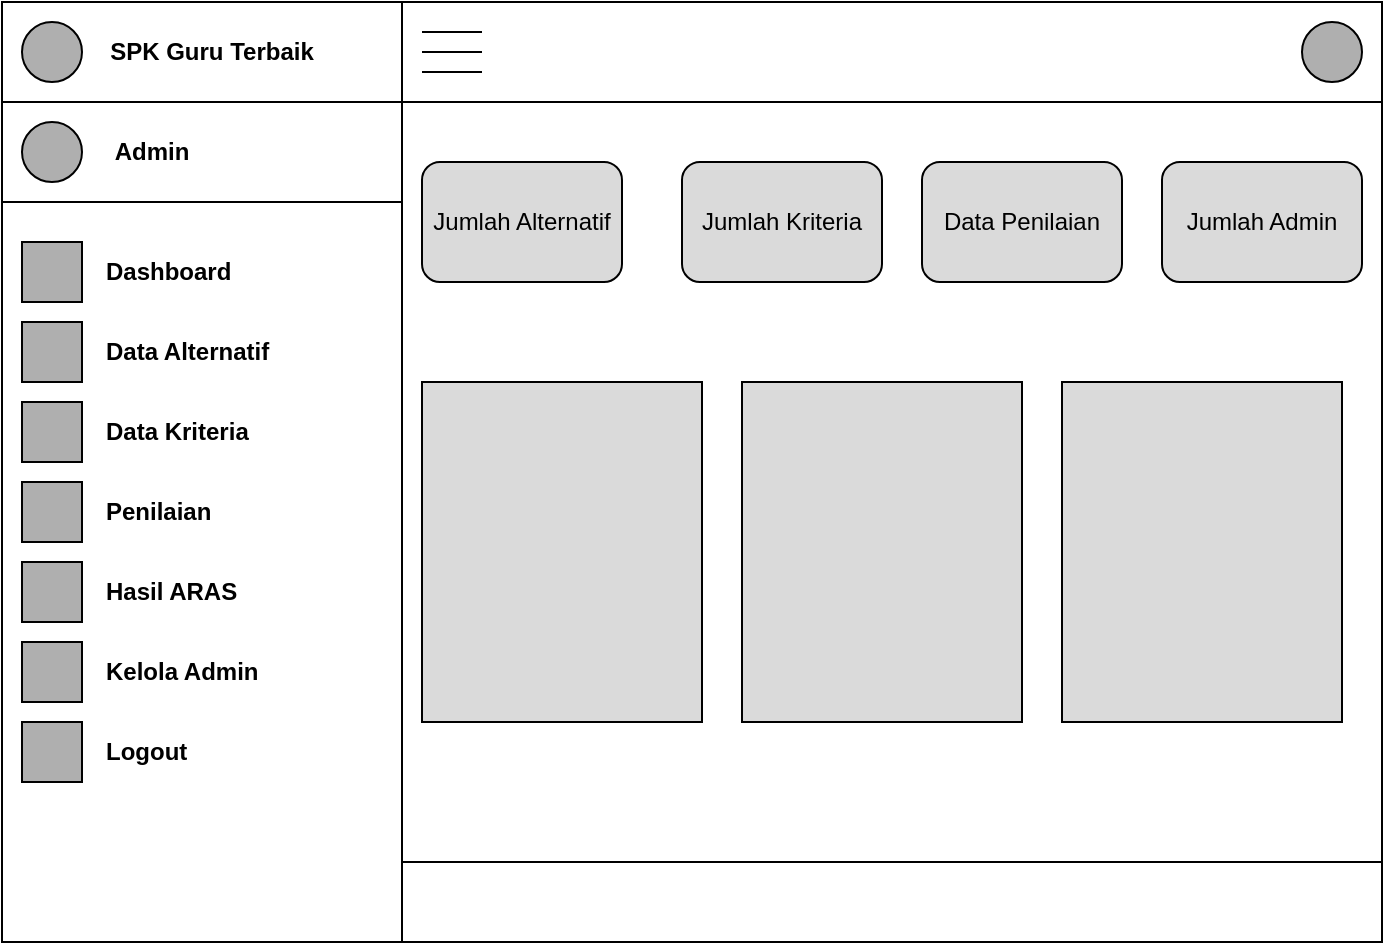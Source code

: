 <mxfile version="27.2.0">
  <diagram name="Page-1" id="xK95l9zC4GOYJRdqOB2q">
    <mxGraphModel dx="1307" dy="507" grid="1" gridSize="10" guides="1" tooltips="1" connect="1" arrows="1" fold="1" page="1" pageScale="1" pageWidth="850" pageHeight="1100" math="0" shadow="0">
      <root>
        <mxCell id="0" />
        <mxCell id="1" parent="0" />
        <mxCell id="CZyFofMT-6BepxbUikvj-1" value="" style="rounded=0;whiteSpace=wrap;html=1;movable=0;resizable=0;rotatable=0;deletable=0;editable=0;locked=1;connectable=0;" vertex="1" parent="1">
          <mxGeometry x="80" y="40" width="690" height="470" as="geometry" />
        </mxCell>
        <mxCell id="CZyFofMT-6BepxbUikvj-2" value="" style="endArrow=none;html=1;rounded=0;movable=0;resizable=0;rotatable=0;deletable=0;editable=0;locked=1;connectable=0;fillColor=none;strokeColor=default;" edge="1" parent="1">
          <mxGeometry width="50" height="50" relative="1" as="geometry">
            <mxPoint x="280" y="510" as="sourcePoint" />
            <mxPoint x="280" y="40" as="targetPoint" />
          </mxGeometry>
        </mxCell>
        <mxCell id="CZyFofMT-6BepxbUikvj-4" value="" style="endArrow=none;html=1;rounded=0;movable=0;resizable=0;rotatable=0;deletable=0;editable=0;locked=1;connectable=0;fillColor=none;strokeColor=default;" edge="1" parent="1">
          <mxGeometry width="50" height="50" relative="1" as="geometry">
            <mxPoint x="80" y="90" as="sourcePoint" />
            <mxPoint x="280" y="90" as="targetPoint" />
          </mxGeometry>
        </mxCell>
        <mxCell id="CZyFofMT-6BepxbUikvj-5" value="" style="ellipse;whiteSpace=wrap;html=1;aspect=fixed;fillColor=#AFAFAF;movable=0;resizable=0;rotatable=0;deletable=0;editable=0;locked=1;connectable=0;" vertex="1" parent="1">
          <mxGeometry x="90" y="50" width="30" height="30" as="geometry" />
        </mxCell>
        <mxCell id="CZyFofMT-6BepxbUikvj-6" value="&lt;b&gt;SPK Guru Terbaik&lt;/b&gt;" style="text;html=1;align=center;verticalAlign=middle;whiteSpace=wrap;rounded=0;movable=0;resizable=0;rotatable=0;deletable=0;editable=0;locked=1;connectable=0;" vertex="1" parent="1">
          <mxGeometry x="130" y="50" width="110" height="30" as="geometry" />
        </mxCell>
        <mxCell id="CZyFofMT-6BepxbUikvj-7" value="" style="endArrow=none;html=1;rounded=0;movable=0;resizable=0;rotatable=0;deletable=0;editable=0;locked=1;connectable=0;fillColor=none;strokeColor=default;" edge="1" parent="1">
          <mxGeometry width="50" height="50" relative="1" as="geometry">
            <mxPoint x="80" y="140" as="sourcePoint" />
            <mxPoint x="280" y="140" as="targetPoint" />
          </mxGeometry>
        </mxCell>
        <mxCell id="CZyFofMT-6BepxbUikvj-8" value="" style="ellipse;whiteSpace=wrap;html=1;aspect=fixed;fillColor=#AFAFAF;movable=0;resizable=0;rotatable=0;deletable=0;editable=0;locked=1;connectable=0;" vertex="1" parent="1">
          <mxGeometry x="90" y="100" width="30" height="30" as="geometry" />
        </mxCell>
        <mxCell id="CZyFofMT-6BepxbUikvj-9" value="&lt;b&gt;Admin&lt;/b&gt;" style="text;html=1;align=center;verticalAlign=middle;whiteSpace=wrap;rounded=0;movable=0;resizable=0;rotatable=0;deletable=0;editable=0;locked=1;connectable=0;" vertex="1" parent="1">
          <mxGeometry x="130" y="100" width="50" height="30" as="geometry" />
        </mxCell>
        <mxCell id="CZyFofMT-6BepxbUikvj-10" value="" style="whiteSpace=wrap;html=1;aspect=fixed;fillColor=#AFAFAF;movable=0;resizable=0;rotatable=0;deletable=0;editable=0;locked=1;connectable=0;" vertex="1" parent="1">
          <mxGeometry x="90" y="160" width="30" height="30" as="geometry" />
        </mxCell>
        <mxCell id="CZyFofMT-6BepxbUikvj-11" value="" style="whiteSpace=wrap;html=1;aspect=fixed;fillColor=#AFAFAF;movable=0;resizable=0;rotatable=0;deletable=0;editable=0;locked=1;connectable=0;" vertex="1" parent="1">
          <mxGeometry x="90" y="200" width="30" height="30" as="geometry" />
        </mxCell>
        <mxCell id="CZyFofMT-6BepxbUikvj-12" value="" style="whiteSpace=wrap;html=1;aspect=fixed;fillColor=#AFAFAF;movable=0;resizable=0;rotatable=0;deletable=0;editable=0;locked=1;connectable=0;" vertex="1" parent="1">
          <mxGeometry x="90" y="240" width="30" height="30" as="geometry" />
        </mxCell>
        <mxCell id="CZyFofMT-6BepxbUikvj-13" value="" style="whiteSpace=wrap;html=1;aspect=fixed;fillColor=#AFAFAF;movable=0;resizable=0;rotatable=0;deletable=0;editable=0;locked=1;connectable=0;" vertex="1" parent="1">
          <mxGeometry x="90" y="280" width="30" height="30" as="geometry" />
        </mxCell>
        <mxCell id="CZyFofMT-6BepxbUikvj-14" value="" style="whiteSpace=wrap;html=1;aspect=fixed;fillColor=#AFAFAF;movable=0;resizable=0;rotatable=0;deletable=0;editable=0;locked=1;connectable=0;" vertex="1" parent="1">
          <mxGeometry x="90" y="320" width="30" height="30" as="geometry" />
        </mxCell>
        <mxCell id="CZyFofMT-6BepxbUikvj-15" value="" style="whiteSpace=wrap;html=1;aspect=fixed;fillColor=#AFAFAF;movable=0;resizable=0;rotatable=0;deletable=0;editable=0;locked=1;connectable=0;" vertex="1" parent="1">
          <mxGeometry x="90" y="360" width="30" height="30" as="geometry" />
        </mxCell>
        <mxCell id="CZyFofMT-6BepxbUikvj-16" value="" style="whiteSpace=wrap;html=1;aspect=fixed;fillColor=#AFAFAF;movable=0;resizable=0;rotatable=0;deletable=0;editable=0;locked=1;connectable=0;" vertex="1" parent="1">
          <mxGeometry x="90" y="400" width="30" height="30" as="geometry" />
        </mxCell>
        <mxCell id="CZyFofMT-6BepxbUikvj-17" value="&lt;b&gt;Dashboard&lt;/b&gt;" style="text;html=1;align=left;verticalAlign=middle;whiteSpace=wrap;rounded=0;movable=0;resizable=0;rotatable=0;deletable=0;editable=0;locked=1;connectable=0;" vertex="1" parent="1">
          <mxGeometry x="130" y="160" width="110" height="30" as="geometry" />
        </mxCell>
        <mxCell id="CZyFofMT-6BepxbUikvj-19" value="&lt;b&gt;Data Alternatif&lt;/b&gt;" style="text;html=1;align=left;verticalAlign=middle;whiteSpace=wrap;rounded=0;movable=0;resizable=0;rotatable=0;deletable=0;editable=0;locked=1;connectable=0;" vertex="1" parent="1">
          <mxGeometry x="130" y="200" width="110" height="30" as="geometry" />
        </mxCell>
        <mxCell id="CZyFofMT-6BepxbUikvj-20" value="&lt;b&gt;Data Kriteria&lt;/b&gt;" style="text;html=1;align=left;verticalAlign=middle;whiteSpace=wrap;rounded=0;movable=0;resizable=0;rotatable=0;deletable=0;editable=0;locked=1;connectable=0;" vertex="1" parent="1">
          <mxGeometry x="130" y="240" width="110" height="30" as="geometry" />
        </mxCell>
        <mxCell id="CZyFofMT-6BepxbUikvj-21" value="&lt;b&gt;Penilaian&lt;/b&gt;" style="text;html=1;align=left;verticalAlign=middle;whiteSpace=wrap;rounded=0;movable=0;resizable=0;rotatable=0;deletable=0;editable=0;locked=1;connectable=0;" vertex="1" parent="1">
          <mxGeometry x="130" y="280" width="110" height="30" as="geometry" />
        </mxCell>
        <mxCell id="CZyFofMT-6BepxbUikvj-22" value="&lt;b&gt;Hasil ARAS&lt;/b&gt;" style="text;html=1;align=left;verticalAlign=middle;whiteSpace=wrap;rounded=0;movable=0;resizable=0;rotatable=0;deletable=0;editable=0;locked=1;connectable=0;" vertex="1" parent="1">
          <mxGeometry x="130" y="320" width="110" height="30" as="geometry" />
        </mxCell>
        <mxCell id="CZyFofMT-6BepxbUikvj-23" value="&lt;b&gt;Kelola Admin&lt;/b&gt;" style="text;html=1;align=left;verticalAlign=middle;whiteSpace=wrap;rounded=0;movable=0;resizable=0;rotatable=0;deletable=0;editable=0;locked=1;connectable=0;" vertex="1" parent="1">
          <mxGeometry x="130" y="360" width="110" height="30" as="geometry" />
        </mxCell>
        <mxCell id="CZyFofMT-6BepxbUikvj-24" value="&lt;b&gt;Logout&lt;/b&gt;" style="text;html=1;align=left;verticalAlign=middle;whiteSpace=wrap;rounded=0;movable=0;resizable=0;rotatable=0;deletable=0;editable=0;locked=1;connectable=0;" vertex="1" parent="1">
          <mxGeometry x="130" y="400" width="110" height="30" as="geometry" />
        </mxCell>
        <mxCell id="CZyFofMT-6BepxbUikvj-25" value="" style="endArrow=none;html=1;rounded=0;" edge="1" parent="1">
          <mxGeometry width="50" height="50" relative="1" as="geometry">
            <mxPoint x="280" y="90" as="sourcePoint" />
            <mxPoint x="770" y="90" as="targetPoint" />
          </mxGeometry>
        </mxCell>
        <mxCell id="CZyFofMT-6BepxbUikvj-26" value="" style="ellipse;whiteSpace=wrap;html=1;aspect=fixed;fillColor=#AFAFAF;" vertex="1" parent="1">
          <mxGeometry x="730" y="50" width="30" height="30" as="geometry" />
        </mxCell>
        <mxCell id="CZyFofMT-6BepxbUikvj-31" value="" style="group" vertex="1" connectable="0" parent="1">
          <mxGeometry x="290" y="55" width="30" height="20" as="geometry" />
        </mxCell>
        <mxCell id="CZyFofMT-6BepxbUikvj-27" value="" style="endArrow=none;html=1;rounded=0;" edge="1" parent="CZyFofMT-6BepxbUikvj-31">
          <mxGeometry width="50" height="50" relative="1" as="geometry">
            <mxPoint as="sourcePoint" />
            <mxPoint x="30" as="targetPoint" />
          </mxGeometry>
        </mxCell>
        <mxCell id="CZyFofMT-6BepxbUikvj-29" value="" style="endArrow=none;html=1;rounded=0;" edge="1" parent="CZyFofMT-6BepxbUikvj-31">
          <mxGeometry width="50" height="50" relative="1" as="geometry">
            <mxPoint y="10" as="sourcePoint" />
            <mxPoint x="30" y="10" as="targetPoint" />
          </mxGeometry>
        </mxCell>
        <mxCell id="CZyFofMT-6BepxbUikvj-30" value="" style="endArrow=none;html=1;rounded=0;" edge="1" parent="CZyFofMT-6BepxbUikvj-31">
          <mxGeometry width="50" height="50" relative="1" as="geometry">
            <mxPoint y="20" as="sourcePoint" />
            <mxPoint x="30" y="20" as="targetPoint" />
          </mxGeometry>
        </mxCell>
        <mxCell id="CZyFofMT-6BepxbUikvj-36" value="Jumlah Alternatif" style="rounded=1;whiteSpace=wrap;html=1;fillColor=#DADADA;" vertex="1" parent="1">
          <mxGeometry x="290" y="120" width="100" height="60" as="geometry" />
        </mxCell>
        <mxCell id="CZyFofMT-6BepxbUikvj-37" value="Jumlah Kriteria" style="rounded=1;whiteSpace=wrap;html=1;fillColor=#DADADA;" vertex="1" parent="1">
          <mxGeometry x="420" y="120" width="100" height="60" as="geometry" />
        </mxCell>
        <mxCell id="CZyFofMT-6BepxbUikvj-38" value="Jumlah Admin" style="rounded=1;whiteSpace=wrap;html=1;fillColor=#DADADA;" vertex="1" parent="1">
          <mxGeometry x="660" y="120" width="100" height="60" as="geometry" />
        </mxCell>
        <mxCell id="CZyFofMT-6BepxbUikvj-39" value="Data Penilaian" style="rounded=1;whiteSpace=wrap;html=1;fillColor=#DADADA;" vertex="1" parent="1">
          <mxGeometry x="540" y="120" width="100" height="60" as="geometry" />
        </mxCell>
        <mxCell id="CZyFofMT-6BepxbUikvj-41" value="" style="rounded=0;whiteSpace=wrap;html=1;fillColor=#DADADA;" vertex="1" parent="1">
          <mxGeometry x="290" y="230" width="140" height="170" as="geometry" />
        </mxCell>
        <mxCell id="CZyFofMT-6BepxbUikvj-44" value="" style="rounded=0;whiteSpace=wrap;html=1;fillColor=#DADADA;" vertex="1" parent="1">
          <mxGeometry x="610" y="230" width="140" height="170" as="geometry" />
        </mxCell>
        <mxCell id="CZyFofMT-6BepxbUikvj-45" value="" style="rounded=0;whiteSpace=wrap;html=1;fillColor=#DADADA;" vertex="1" parent="1">
          <mxGeometry x="450" y="230" width="140" height="170" as="geometry" />
        </mxCell>
        <mxCell id="CZyFofMT-6BepxbUikvj-46" value="" style="endArrow=none;html=1;rounded=0;" edge="1" parent="1">
          <mxGeometry width="50" height="50" relative="1" as="geometry">
            <mxPoint x="280" y="470" as="sourcePoint" />
            <mxPoint x="770" y="470" as="targetPoint" />
          </mxGeometry>
        </mxCell>
      </root>
    </mxGraphModel>
  </diagram>
</mxfile>
